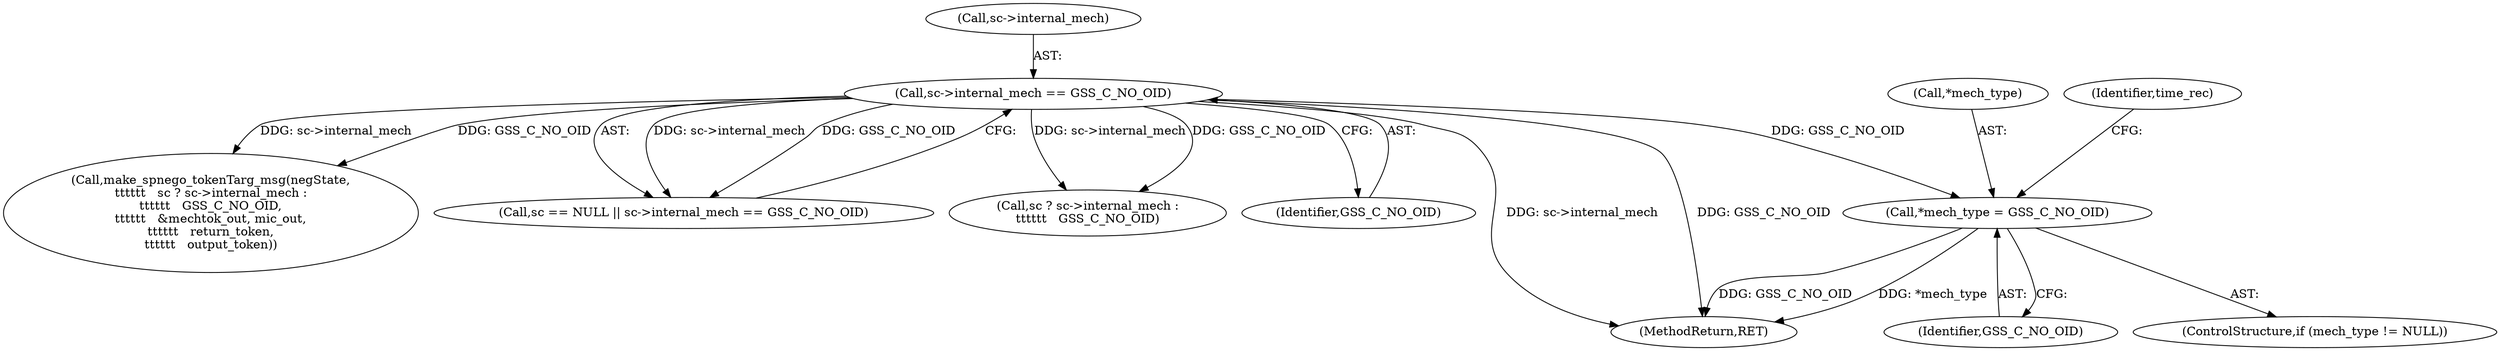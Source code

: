 digraph "0_krb5_b51b33f2bc5d1497ddf5bd107f791c101695000d_3@pointer" {
"1000230" [label="(Call,*mech_type = GSS_C_NO_OID)"];
"1000212" [label="(Call,sc->internal_mech == GSS_C_NO_OID)"];
"1000230" [label="(Call,*mech_type = GSS_C_NO_OID)"];
"1000442" [label="(Call,make_spnego_tokenTarg_msg(negState,\n\t\t\t\t\t\t   sc ? sc->internal_mech :\n\t\t\t\t\t\t   GSS_C_NO_OID,\n\t\t\t\t\t\t   &mechtok_out, mic_out,\n\t\t\t\t\t\t   return_token,\n\t\t\t\t\t\t   output_token))"];
"1000212" [label="(Call,sc->internal_mech == GSS_C_NO_OID)"];
"1000213" [label="(Call,sc->internal_mech)"];
"1000208" [label="(Call,sc == NULL || sc->internal_mech == GSS_C_NO_OID)"];
"1000231" [label="(Call,*mech_type)"];
"1000566" [label="(MethodReturn,RET)"];
"1000236" [label="(Identifier,time_rec)"];
"1000226" [label="(ControlStructure,if (mech_type != NULL))"];
"1000233" [label="(Identifier,GSS_C_NO_OID)"];
"1000444" [label="(Call,sc ? sc->internal_mech :\n\t\t\t\t\t\t   GSS_C_NO_OID)"];
"1000216" [label="(Identifier,GSS_C_NO_OID)"];
"1000230" -> "1000226"  [label="AST: "];
"1000230" -> "1000233"  [label="CFG: "];
"1000231" -> "1000230"  [label="AST: "];
"1000233" -> "1000230"  [label="AST: "];
"1000236" -> "1000230"  [label="CFG: "];
"1000230" -> "1000566"  [label="DDG: GSS_C_NO_OID"];
"1000230" -> "1000566"  [label="DDG: *mech_type"];
"1000212" -> "1000230"  [label="DDG: GSS_C_NO_OID"];
"1000212" -> "1000208"  [label="AST: "];
"1000212" -> "1000216"  [label="CFG: "];
"1000213" -> "1000212"  [label="AST: "];
"1000216" -> "1000212"  [label="AST: "];
"1000208" -> "1000212"  [label="CFG: "];
"1000212" -> "1000566"  [label="DDG: GSS_C_NO_OID"];
"1000212" -> "1000566"  [label="DDG: sc->internal_mech"];
"1000212" -> "1000208"  [label="DDG: sc->internal_mech"];
"1000212" -> "1000208"  [label="DDG: GSS_C_NO_OID"];
"1000212" -> "1000442"  [label="DDG: sc->internal_mech"];
"1000212" -> "1000442"  [label="DDG: GSS_C_NO_OID"];
"1000212" -> "1000444"  [label="DDG: sc->internal_mech"];
"1000212" -> "1000444"  [label="DDG: GSS_C_NO_OID"];
}
